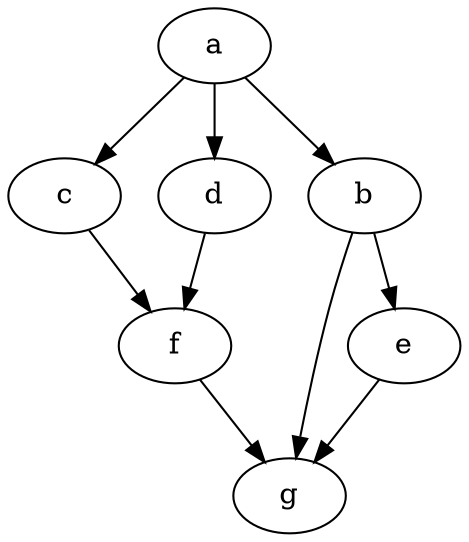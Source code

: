 digraph output {
c [Weight=2,Start=2,Processor=0];
d [Weight=3,Start=3,Processor=1];
b [Weight=2,Start=4,Processor=0];
a [Weight=2,Start=0,Processor=0];
g [Weight=2,Start=10,Processor=1];
f [Weight=3,Start=6,Processor=1];
e [Weight=2,Start=6,Processor=0];
a -> b [Weight=1];
a -> c [Weight=3];
a -> d [Weight=1];
b -> e [Weight=3];
b -> g [Weight=4];
c -> f [Weight=1];
d -> f [Weight=1];
e -> g [Weight=2];
f -> g [Weight=2];
}